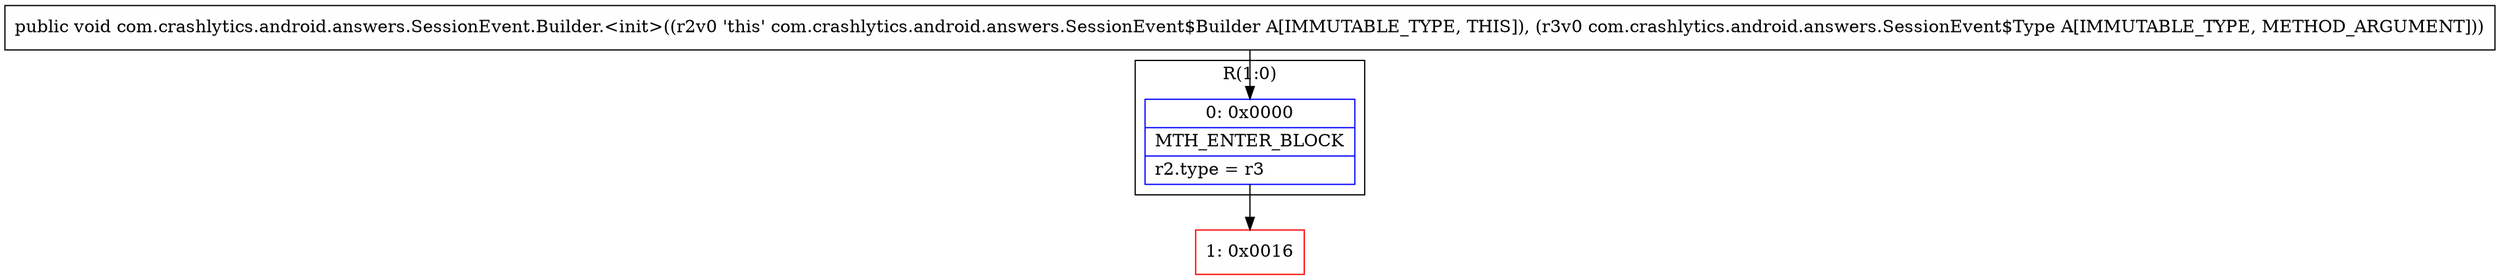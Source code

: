 digraph "CFG forcom.crashlytics.android.answers.SessionEvent.Builder.\<init\>(Lcom\/crashlytics\/android\/answers\/SessionEvent$Type;)V" {
subgraph cluster_Region_33017063 {
label = "R(1:0)";
node [shape=record,color=blue];
Node_0 [shape=record,label="{0\:\ 0x0000|MTH_ENTER_BLOCK\l|r2.type = r3\l}"];
}
Node_1 [shape=record,color=red,label="{1\:\ 0x0016}"];
MethodNode[shape=record,label="{public void com.crashlytics.android.answers.SessionEvent.Builder.\<init\>((r2v0 'this' com.crashlytics.android.answers.SessionEvent$Builder A[IMMUTABLE_TYPE, THIS]), (r3v0 com.crashlytics.android.answers.SessionEvent$Type A[IMMUTABLE_TYPE, METHOD_ARGUMENT])) }"];
MethodNode -> Node_0;
Node_0 -> Node_1;
}

